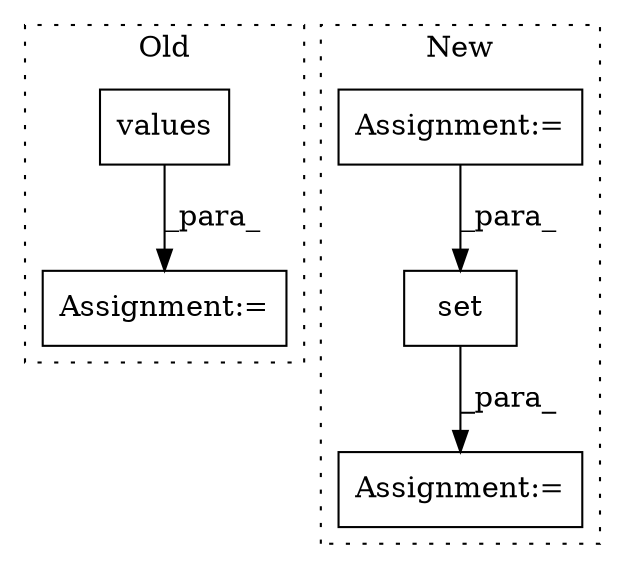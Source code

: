 digraph G {
subgraph cluster0 {
1 [label="values" a="32" s="3468,3479" l="7,1" shape="box"];
3 [label="Assignment:=" a="7" s="3721" l="43" shape="box"];
label = "Old";
style="dotted";
}
subgraph cluster1 {
2 [label="set" a="32" s="3647,3671" l="4,1" shape="box"];
4 [label="Assignment:=" a="7" s="3645" l="1" shape="box"];
5 [label="Assignment:=" a="7" s="3351" l="12" shape="box"];
label = "New";
style="dotted";
}
1 -> 3 [label="_para_"];
2 -> 4 [label="_para_"];
5 -> 2 [label="_para_"];
}